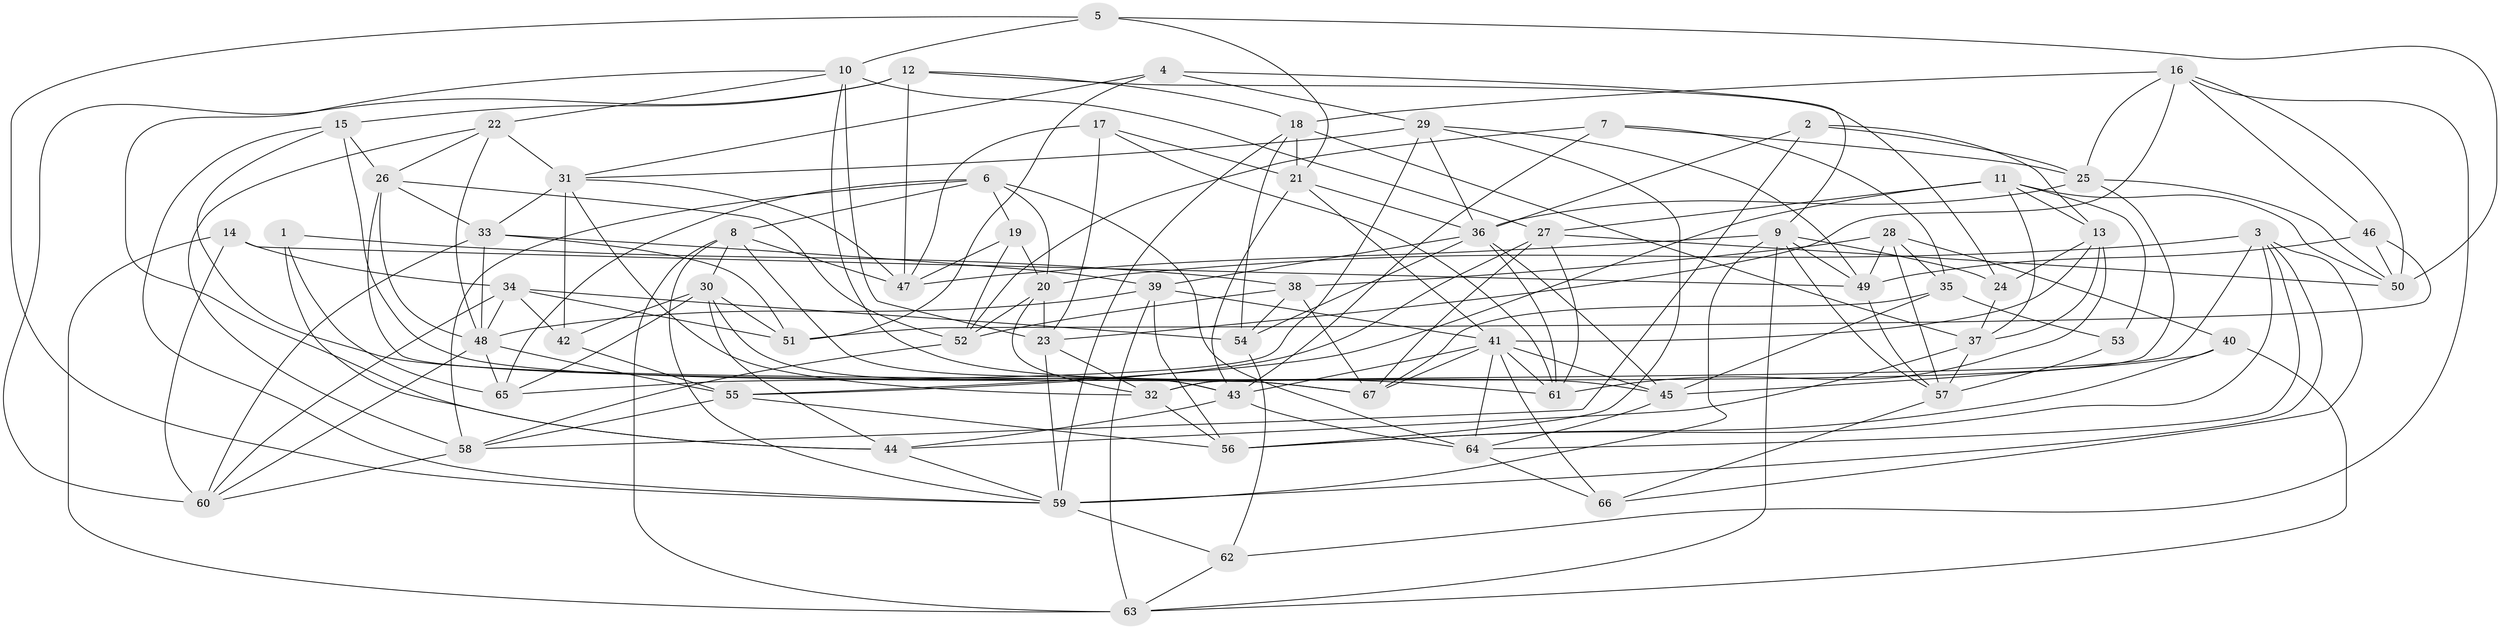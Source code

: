// original degree distribution, {4: 1.0}
// Generated by graph-tools (version 1.1) at 2025/03/03/09/25 03:03:09]
// undirected, 67 vertices, 187 edges
graph export_dot {
graph [start="1"]
  node [color=gray90,style=filled];
  1;
  2;
  3;
  4;
  5;
  6;
  7;
  8;
  9;
  10;
  11;
  12;
  13;
  14;
  15;
  16;
  17;
  18;
  19;
  20;
  21;
  22;
  23;
  24;
  25;
  26;
  27;
  28;
  29;
  30;
  31;
  32;
  33;
  34;
  35;
  36;
  37;
  38;
  39;
  40;
  41;
  42;
  43;
  44;
  45;
  46;
  47;
  48;
  49;
  50;
  51;
  52;
  53;
  54;
  55;
  56;
  57;
  58;
  59;
  60;
  61;
  62;
  63;
  64;
  65;
  66;
  67;
  1 -- 38 [weight=1.0];
  1 -- 44 [weight=1.0];
  1 -- 65 [weight=2.0];
  2 -- 13 [weight=1.0];
  2 -- 25 [weight=1.0];
  2 -- 36 [weight=1.0];
  2 -- 58 [weight=1.0];
  3 -- 20 [weight=1.0];
  3 -- 32 [weight=1.0];
  3 -- 56 [weight=1.0];
  3 -- 59 [weight=1.0];
  3 -- 64 [weight=1.0];
  3 -- 66 [weight=1.0];
  4 -- 9 [weight=1.0];
  4 -- 29 [weight=1.0];
  4 -- 31 [weight=1.0];
  4 -- 51 [weight=1.0];
  5 -- 10 [weight=1.0];
  5 -- 21 [weight=1.0];
  5 -- 50 [weight=1.0];
  5 -- 59 [weight=1.0];
  6 -- 8 [weight=1.0];
  6 -- 19 [weight=1.0];
  6 -- 20 [weight=1.0];
  6 -- 58 [weight=1.0];
  6 -- 64 [weight=1.0];
  6 -- 65 [weight=1.0];
  7 -- 25 [weight=1.0];
  7 -- 35 [weight=1.0];
  7 -- 43 [weight=1.0];
  7 -- 52 [weight=1.0];
  8 -- 30 [weight=1.0];
  8 -- 43 [weight=1.0];
  8 -- 47 [weight=1.0];
  8 -- 59 [weight=1.0];
  8 -- 63 [weight=1.0];
  9 -- 24 [weight=1.0];
  9 -- 47 [weight=1.0];
  9 -- 49 [weight=1.0];
  9 -- 57 [weight=1.0];
  9 -- 59 [weight=2.0];
  9 -- 63 [weight=1.0];
  10 -- 22 [weight=1.0];
  10 -- 23 [weight=1.0];
  10 -- 27 [weight=1.0];
  10 -- 44 [weight=1.0];
  10 -- 61 [weight=1.0];
  11 -- 13 [weight=1.0];
  11 -- 27 [weight=1.0];
  11 -- 37 [weight=1.0];
  11 -- 50 [weight=1.0];
  11 -- 53 [weight=1.0];
  11 -- 55 [weight=1.0];
  12 -- 15 [weight=2.0];
  12 -- 18 [weight=1.0];
  12 -- 24 [weight=1.0];
  12 -- 47 [weight=1.0];
  12 -- 60 [weight=1.0];
  13 -- 24 [weight=1.0];
  13 -- 37 [weight=1.0];
  13 -- 41 [weight=1.0];
  13 -- 61 [weight=1.0];
  14 -- 34 [weight=1.0];
  14 -- 49 [weight=1.0];
  14 -- 60 [weight=1.0];
  14 -- 63 [weight=1.0];
  15 -- 26 [weight=1.0];
  15 -- 45 [weight=1.0];
  15 -- 59 [weight=1.0];
  15 -- 67 [weight=1.0];
  16 -- 18 [weight=1.0];
  16 -- 23 [weight=1.0];
  16 -- 25 [weight=1.0];
  16 -- 46 [weight=1.0];
  16 -- 50 [weight=1.0];
  16 -- 62 [weight=1.0];
  17 -- 21 [weight=1.0];
  17 -- 23 [weight=1.0];
  17 -- 47 [weight=1.0];
  17 -- 61 [weight=1.0];
  18 -- 21 [weight=1.0];
  18 -- 37 [weight=1.0];
  18 -- 54 [weight=1.0];
  18 -- 59 [weight=1.0];
  19 -- 20 [weight=1.0];
  19 -- 47 [weight=1.0];
  19 -- 52 [weight=1.0];
  20 -- 23 [weight=1.0];
  20 -- 32 [weight=1.0];
  20 -- 52 [weight=1.0];
  21 -- 36 [weight=1.0];
  21 -- 41 [weight=1.0];
  21 -- 43 [weight=1.0];
  22 -- 26 [weight=1.0];
  22 -- 31 [weight=2.0];
  22 -- 48 [weight=1.0];
  22 -- 58 [weight=1.0];
  23 -- 32 [weight=1.0];
  23 -- 59 [weight=1.0];
  24 -- 37 [weight=1.0];
  25 -- 32 [weight=1.0];
  25 -- 36 [weight=1.0];
  25 -- 50 [weight=1.0];
  26 -- 33 [weight=1.0];
  26 -- 48 [weight=1.0];
  26 -- 52 [weight=1.0];
  26 -- 67 [weight=1.0];
  27 -- 50 [weight=1.0];
  27 -- 55 [weight=1.0];
  27 -- 61 [weight=1.0];
  27 -- 67 [weight=1.0];
  28 -- 35 [weight=1.0];
  28 -- 38 [weight=2.0];
  28 -- 40 [weight=1.0];
  28 -- 49 [weight=1.0];
  28 -- 57 [weight=1.0];
  29 -- 31 [weight=1.0];
  29 -- 36 [weight=1.0];
  29 -- 49 [weight=1.0];
  29 -- 56 [weight=1.0];
  29 -- 65 [weight=1.0];
  30 -- 42 [weight=1.0];
  30 -- 43 [weight=1.0];
  30 -- 44 [weight=1.0];
  30 -- 51 [weight=1.0];
  30 -- 65 [weight=1.0];
  31 -- 32 [weight=1.0];
  31 -- 33 [weight=1.0];
  31 -- 42 [weight=1.0];
  31 -- 47 [weight=1.0];
  32 -- 56 [weight=1.0];
  33 -- 39 [weight=1.0];
  33 -- 48 [weight=1.0];
  33 -- 51 [weight=1.0];
  33 -- 60 [weight=1.0];
  34 -- 42 [weight=1.0];
  34 -- 48 [weight=1.0];
  34 -- 51 [weight=2.0];
  34 -- 54 [weight=2.0];
  34 -- 60 [weight=1.0];
  35 -- 45 [weight=1.0];
  35 -- 53 [weight=2.0];
  35 -- 67 [weight=1.0];
  36 -- 39 [weight=1.0];
  36 -- 45 [weight=1.0];
  36 -- 54 [weight=1.0];
  36 -- 61 [weight=1.0];
  37 -- 44 [weight=1.0];
  37 -- 57 [weight=1.0];
  38 -- 52 [weight=1.0];
  38 -- 54 [weight=1.0];
  38 -- 67 [weight=1.0];
  39 -- 41 [weight=1.0];
  39 -- 48 [weight=1.0];
  39 -- 56 [weight=1.0];
  39 -- 63 [weight=1.0];
  40 -- 45 [weight=1.0];
  40 -- 56 [weight=1.0];
  40 -- 63 [weight=1.0];
  41 -- 43 [weight=2.0];
  41 -- 45 [weight=1.0];
  41 -- 61 [weight=1.0];
  41 -- 64 [weight=1.0];
  41 -- 66 [weight=1.0];
  41 -- 67 [weight=1.0];
  42 -- 55 [weight=1.0];
  43 -- 44 [weight=1.0];
  43 -- 64 [weight=1.0];
  44 -- 59 [weight=1.0];
  45 -- 64 [weight=1.0];
  46 -- 49 [weight=1.0];
  46 -- 50 [weight=1.0];
  46 -- 51 [weight=1.0];
  48 -- 55 [weight=1.0];
  48 -- 60 [weight=1.0];
  48 -- 65 [weight=1.0];
  49 -- 57 [weight=1.0];
  52 -- 58 [weight=1.0];
  53 -- 57 [weight=1.0];
  54 -- 62 [weight=1.0];
  55 -- 56 [weight=1.0];
  55 -- 58 [weight=1.0];
  57 -- 66 [weight=1.0];
  58 -- 60 [weight=1.0];
  59 -- 62 [weight=1.0];
  62 -- 63 [weight=1.0];
  64 -- 66 [weight=1.0];
}
